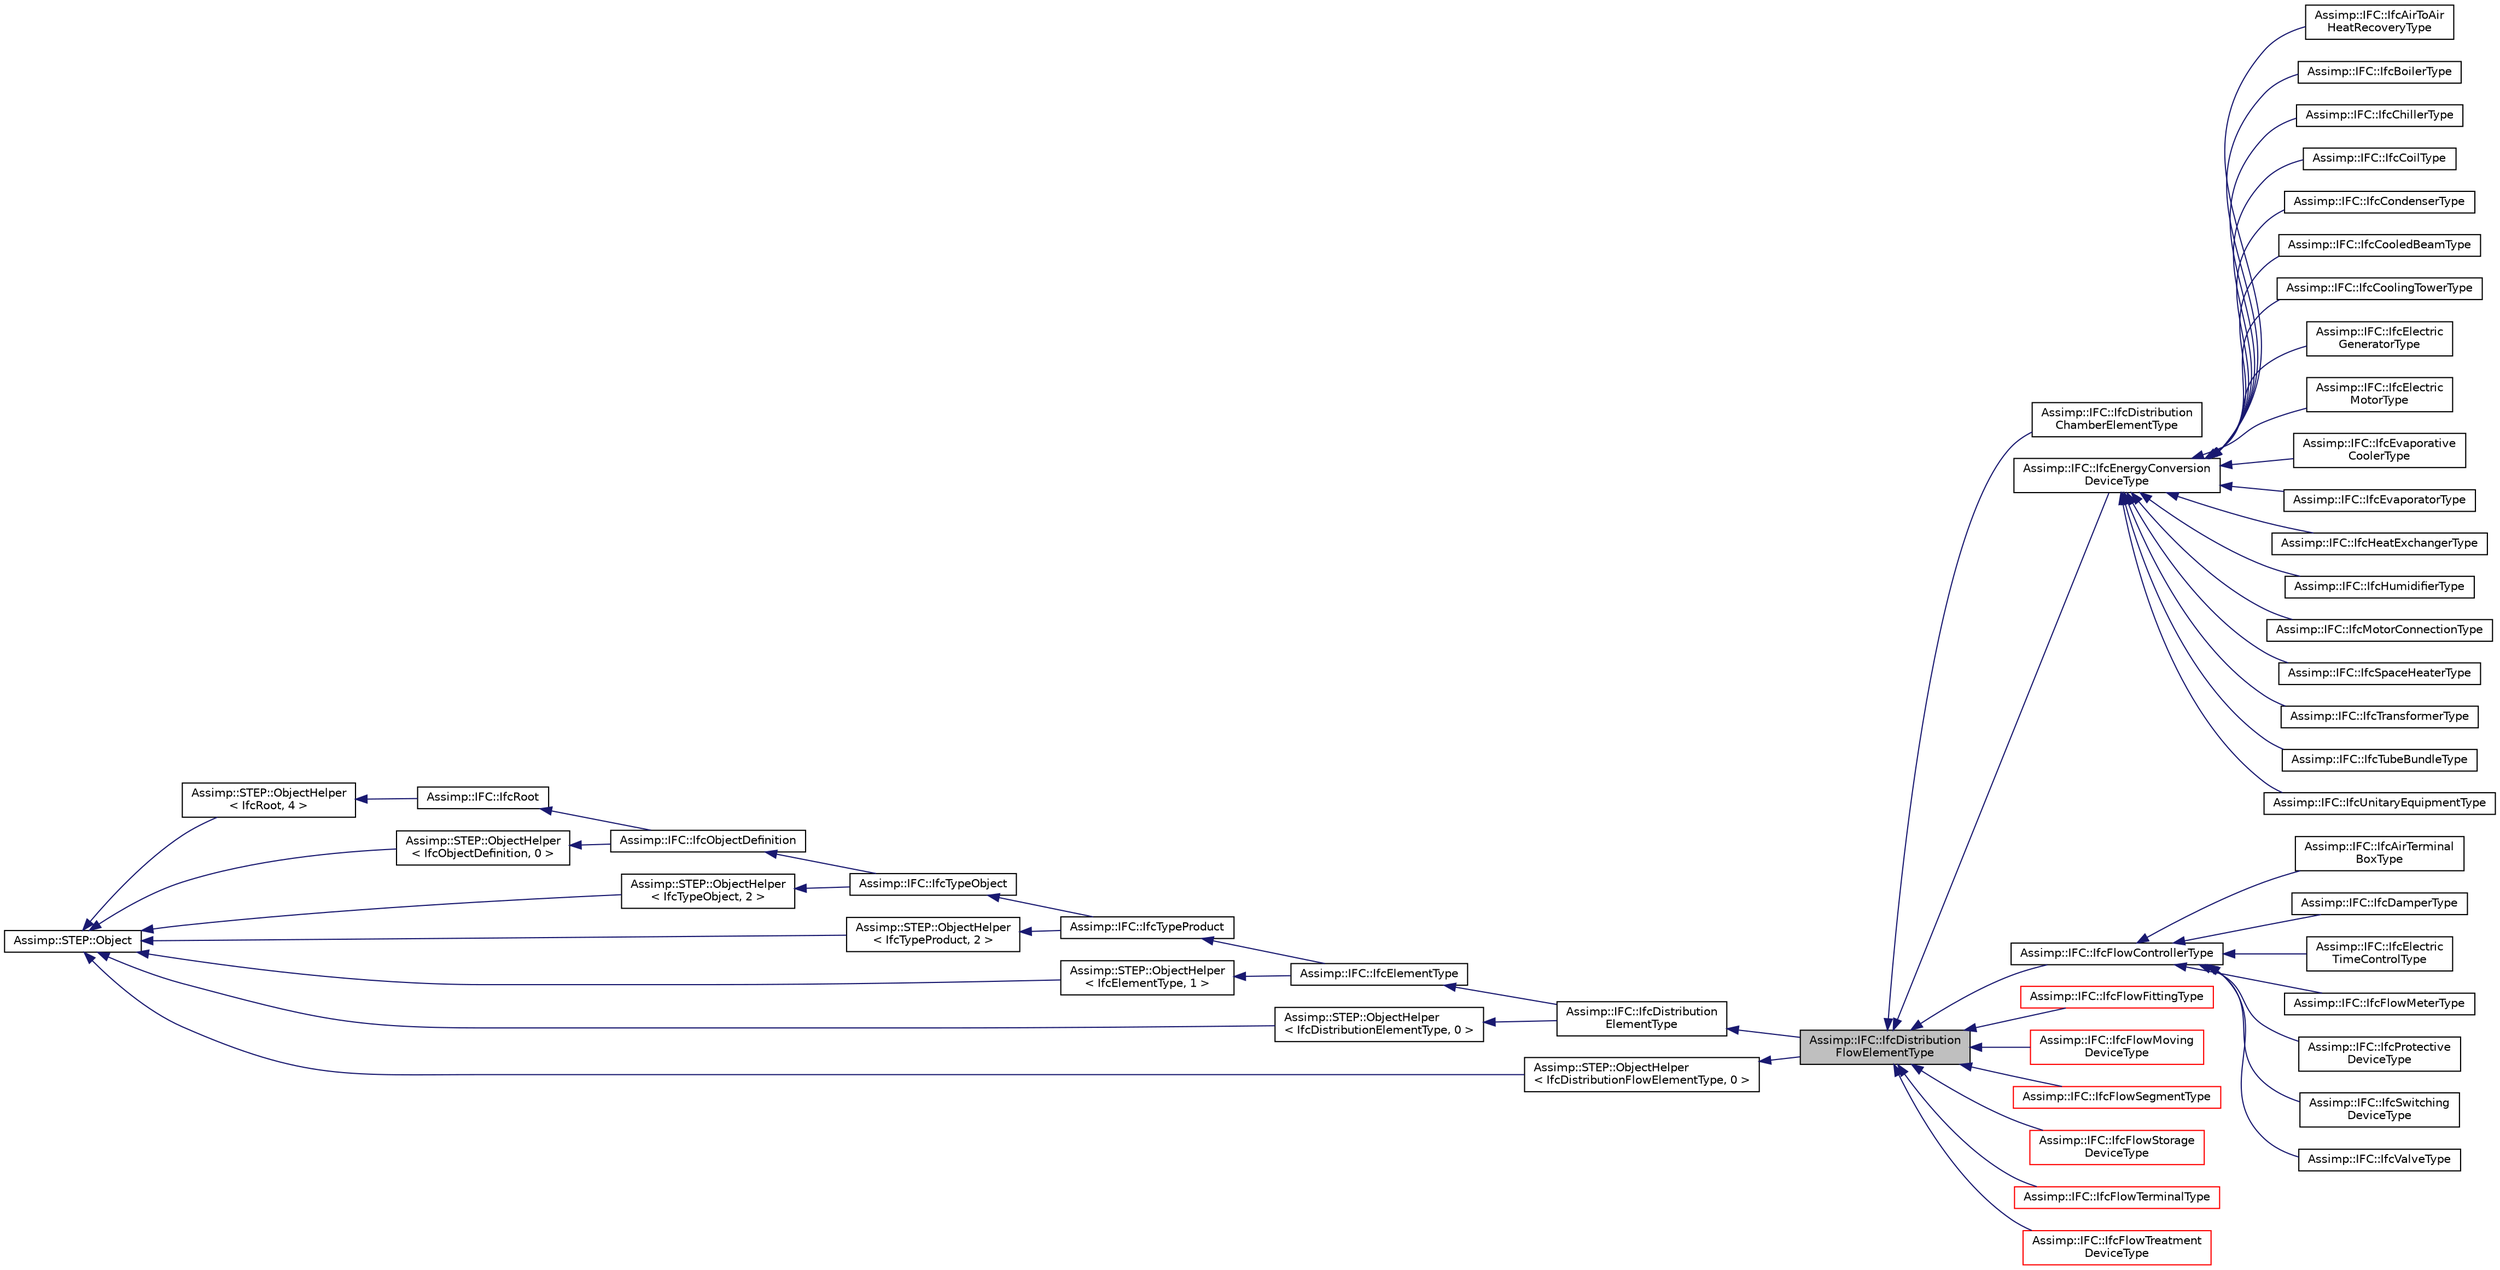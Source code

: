 digraph "Assimp::IFC::IfcDistributionFlowElementType"
{
  edge [fontname="Helvetica",fontsize="10",labelfontname="Helvetica",labelfontsize="10"];
  node [fontname="Helvetica",fontsize="10",shape=record];
  rankdir="LR";
  Node1 [label="Assimp::IFC::IfcDistribution\lFlowElementType",height=0.2,width=0.4,color="black", fillcolor="grey75", style="filled", fontcolor="black"];
  Node2 -> Node1 [dir="back",color="midnightblue",fontsize="10",style="solid"];
  Node2 [label="Assimp::IFC::IfcDistribution\lElementType",height=0.2,width=0.4,color="black", fillcolor="white", style="filled",URL="$struct_assimp_1_1_i_f_c_1_1_ifc_distribution_element_type.html"];
  Node3 -> Node2 [dir="back",color="midnightblue",fontsize="10",style="solid"];
  Node3 [label="Assimp::IFC::IfcElementType",height=0.2,width=0.4,color="black", fillcolor="white", style="filled",URL="$struct_assimp_1_1_i_f_c_1_1_ifc_element_type.html"];
  Node4 -> Node3 [dir="back",color="midnightblue",fontsize="10",style="solid"];
  Node4 [label="Assimp::IFC::IfcTypeProduct",height=0.2,width=0.4,color="black", fillcolor="white", style="filled",URL="$struct_assimp_1_1_i_f_c_1_1_ifc_type_product.html"];
  Node5 -> Node4 [dir="back",color="midnightblue",fontsize="10",style="solid"];
  Node5 [label="Assimp::IFC::IfcTypeObject",height=0.2,width=0.4,color="black", fillcolor="white", style="filled",URL="$struct_assimp_1_1_i_f_c_1_1_ifc_type_object.html"];
  Node6 -> Node5 [dir="back",color="midnightblue",fontsize="10",style="solid"];
  Node6 [label="Assimp::IFC::IfcObjectDefinition",height=0.2,width=0.4,color="black", fillcolor="white", style="filled",URL="$struct_assimp_1_1_i_f_c_1_1_ifc_object_definition.html"];
  Node7 -> Node6 [dir="back",color="midnightblue",fontsize="10",style="solid"];
  Node7 [label="Assimp::IFC::IfcRoot",height=0.2,width=0.4,color="black", fillcolor="white", style="filled",URL="$struct_assimp_1_1_i_f_c_1_1_ifc_root.html"];
  Node8 -> Node7 [dir="back",color="midnightblue",fontsize="10",style="solid"];
  Node8 [label="Assimp::STEP::ObjectHelper\l\< IfcRoot, 4 \>",height=0.2,width=0.4,color="black", fillcolor="white", style="filled",URL="$struct_assimp_1_1_s_t_e_p_1_1_object_helper.html"];
  Node9 -> Node8 [dir="back",color="midnightblue",fontsize="10",style="solid"];
  Node9 [label="Assimp::STEP::Object",height=0.2,width=0.4,color="black", fillcolor="white", style="filled",URL="$class_assimp_1_1_s_t_e_p_1_1_object.html"];
  Node10 -> Node6 [dir="back",color="midnightblue",fontsize="10",style="solid"];
  Node10 [label="Assimp::STEP::ObjectHelper\l\< IfcObjectDefinition, 0 \>",height=0.2,width=0.4,color="black", fillcolor="white", style="filled",URL="$struct_assimp_1_1_s_t_e_p_1_1_object_helper.html"];
  Node9 -> Node10 [dir="back",color="midnightblue",fontsize="10",style="solid"];
  Node11 -> Node5 [dir="back",color="midnightblue",fontsize="10",style="solid"];
  Node11 [label="Assimp::STEP::ObjectHelper\l\< IfcTypeObject, 2 \>",height=0.2,width=0.4,color="black", fillcolor="white", style="filled",URL="$struct_assimp_1_1_s_t_e_p_1_1_object_helper.html"];
  Node9 -> Node11 [dir="back",color="midnightblue",fontsize="10",style="solid"];
  Node12 -> Node4 [dir="back",color="midnightblue",fontsize="10",style="solid"];
  Node12 [label="Assimp::STEP::ObjectHelper\l\< IfcTypeProduct, 2 \>",height=0.2,width=0.4,color="black", fillcolor="white", style="filled",URL="$struct_assimp_1_1_s_t_e_p_1_1_object_helper.html"];
  Node9 -> Node12 [dir="back",color="midnightblue",fontsize="10",style="solid"];
  Node13 -> Node3 [dir="back",color="midnightblue",fontsize="10",style="solid"];
  Node13 [label="Assimp::STEP::ObjectHelper\l\< IfcElementType, 1 \>",height=0.2,width=0.4,color="black", fillcolor="white", style="filled",URL="$struct_assimp_1_1_s_t_e_p_1_1_object_helper.html"];
  Node9 -> Node13 [dir="back",color="midnightblue",fontsize="10",style="solid"];
  Node14 -> Node2 [dir="back",color="midnightblue",fontsize="10",style="solid"];
  Node14 [label="Assimp::STEP::ObjectHelper\l\< IfcDistributionElementType, 0 \>",height=0.2,width=0.4,color="black", fillcolor="white", style="filled",URL="$struct_assimp_1_1_s_t_e_p_1_1_object_helper.html"];
  Node9 -> Node14 [dir="back",color="midnightblue",fontsize="10",style="solid"];
  Node15 -> Node1 [dir="back",color="midnightblue",fontsize="10",style="solid"];
  Node15 [label="Assimp::STEP::ObjectHelper\l\< IfcDistributionFlowElementType, 0 \>",height=0.2,width=0.4,color="black", fillcolor="white", style="filled",URL="$struct_assimp_1_1_s_t_e_p_1_1_object_helper.html"];
  Node9 -> Node15 [dir="back",color="midnightblue",fontsize="10",style="solid"];
  Node1 -> Node16 [dir="back",color="midnightblue",fontsize="10",style="solid"];
  Node16 [label="Assimp::IFC::IfcDistribution\lChamberElementType",height=0.2,width=0.4,color="black", fillcolor="white", style="filled",URL="$struct_assimp_1_1_i_f_c_1_1_ifc_distribution_chamber_element_type.html"];
  Node1 -> Node17 [dir="back",color="midnightblue",fontsize="10",style="solid"];
  Node17 [label="Assimp::IFC::IfcEnergyConversion\lDeviceType",height=0.2,width=0.4,color="black", fillcolor="white", style="filled",URL="$struct_assimp_1_1_i_f_c_1_1_ifc_energy_conversion_device_type.html"];
  Node17 -> Node18 [dir="back",color="midnightblue",fontsize="10",style="solid"];
  Node18 [label="Assimp::IFC::IfcAirToAir\lHeatRecoveryType",height=0.2,width=0.4,color="black", fillcolor="white", style="filled",URL="$struct_assimp_1_1_i_f_c_1_1_ifc_air_to_air_heat_recovery_type.html"];
  Node17 -> Node19 [dir="back",color="midnightblue",fontsize="10",style="solid"];
  Node19 [label="Assimp::IFC::IfcBoilerType",height=0.2,width=0.4,color="black", fillcolor="white", style="filled",URL="$struct_assimp_1_1_i_f_c_1_1_ifc_boiler_type.html"];
  Node17 -> Node20 [dir="back",color="midnightblue",fontsize="10",style="solid"];
  Node20 [label="Assimp::IFC::IfcChillerType",height=0.2,width=0.4,color="black", fillcolor="white", style="filled",URL="$struct_assimp_1_1_i_f_c_1_1_ifc_chiller_type.html"];
  Node17 -> Node21 [dir="back",color="midnightblue",fontsize="10",style="solid"];
  Node21 [label="Assimp::IFC::IfcCoilType",height=0.2,width=0.4,color="black", fillcolor="white", style="filled",URL="$struct_assimp_1_1_i_f_c_1_1_ifc_coil_type.html"];
  Node17 -> Node22 [dir="back",color="midnightblue",fontsize="10",style="solid"];
  Node22 [label="Assimp::IFC::IfcCondenserType",height=0.2,width=0.4,color="black", fillcolor="white", style="filled",URL="$struct_assimp_1_1_i_f_c_1_1_ifc_condenser_type.html"];
  Node17 -> Node23 [dir="back",color="midnightblue",fontsize="10",style="solid"];
  Node23 [label="Assimp::IFC::IfcCooledBeamType",height=0.2,width=0.4,color="black", fillcolor="white", style="filled",URL="$struct_assimp_1_1_i_f_c_1_1_ifc_cooled_beam_type.html"];
  Node17 -> Node24 [dir="back",color="midnightblue",fontsize="10",style="solid"];
  Node24 [label="Assimp::IFC::IfcCoolingTowerType",height=0.2,width=0.4,color="black", fillcolor="white", style="filled",URL="$struct_assimp_1_1_i_f_c_1_1_ifc_cooling_tower_type.html"];
  Node17 -> Node25 [dir="back",color="midnightblue",fontsize="10",style="solid"];
  Node25 [label="Assimp::IFC::IfcElectric\lGeneratorType",height=0.2,width=0.4,color="black", fillcolor="white", style="filled",URL="$struct_assimp_1_1_i_f_c_1_1_ifc_electric_generator_type.html"];
  Node17 -> Node26 [dir="back",color="midnightblue",fontsize="10",style="solid"];
  Node26 [label="Assimp::IFC::IfcElectric\lMotorType",height=0.2,width=0.4,color="black", fillcolor="white", style="filled",URL="$struct_assimp_1_1_i_f_c_1_1_ifc_electric_motor_type.html"];
  Node17 -> Node27 [dir="back",color="midnightblue",fontsize="10",style="solid"];
  Node27 [label="Assimp::IFC::IfcEvaporative\lCoolerType",height=0.2,width=0.4,color="black", fillcolor="white", style="filled",URL="$struct_assimp_1_1_i_f_c_1_1_ifc_evaporative_cooler_type.html"];
  Node17 -> Node28 [dir="back",color="midnightblue",fontsize="10",style="solid"];
  Node28 [label="Assimp::IFC::IfcEvaporatorType",height=0.2,width=0.4,color="black", fillcolor="white", style="filled",URL="$struct_assimp_1_1_i_f_c_1_1_ifc_evaporator_type.html"];
  Node17 -> Node29 [dir="back",color="midnightblue",fontsize="10",style="solid"];
  Node29 [label="Assimp::IFC::IfcHeatExchangerType",height=0.2,width=0.4,color="black", fillcolor="white", style="filled",URL="$struct_assimp_1_1_i_f_c_1_1_ifc_heat_exchanger_type.html"];
  Node17 -> Node30 [dir="back",color="midnightblue",fontsize="10",style="solid"];
  Node30 [label="Assimp::IFC::IfcHumidifierType",height=0.2,width=0.4,color="black", fillcolor="white", style="filled",URL="$struct_assimp_1_1_i_f_c_1_1_ifc_humidifier_type.html"];
  Node17 -> Node31 [dir="back",color="midnightblue",fontsize="10",style="solid"];
  Node31 [label="Assimp::IFC::IfcMotorConnectionType",height=0.2,width=0.4,color="black", fillcolor="white", style="filled",URL="$struct_assimp_1_1_i_f_c_1_1_ifc_motor_connection_type.html"];
  Node17 -> Node32 [dir="back",color="midnightblue",fontsize="10",style="solid"];
  Node32 [label="Assimp::IFC::IfcSpaceHeaterType",height=0.2,width=0.4,color="black", fillcolor="white", style="filled",URL="$struct_assimp_1_1_i_f_c_1_1_ifc_space_heater_type.html"];
  Node17 -> Node33 [dir="back",color="midnightblue",fontsize="10",style="solid"];
  Node33 [label="Assimp::IFC::IfcTransformerType",height=0.2,width=0.4,color="black", fillcolor="white", style="filled",URL="$struct_assimp_1_1_i_f_c_1_1_ifc_transformer_type.html"];
  Node17 -> Node34 [dir="back",color="midnightblue",fontsize="10",style="solid"];
  Node34 [label="Assimp::IFC::IfcTubeBundleType",height=0.2,width=0.4,color="black", fillcolor="white", style="filled",URL="$struct_assimp_1_1_i_f_c_1_1_ifc_tube_bundle_type.html"];
  Node17 -> Node35 [dir="back",color="midnightblue",fontsize="10",style="solid"];
  Node35 [label="Assimp::IFC::IfcUnitaryEquipmentType",height=0.2,width=0.4,color="black", fillcolor="white", style="filled",URL="$struct_assimp_1_1_i_f_c_1_1_ifc_unitary_equipment_type.html"];
  Node1 -> Node36 [dir="back",color="midnightblue",fontsize="10",style="solid"];
  Node36 [label="Assimp::IFC::IfcFlowControllerType",height=0.2,width=0.4,color="black", fillcolor="white", style="filled",URL="$struct_assimp_1_1_i_f_c_1_1_ifc_flow_controller_type.html"];
  Node36 -> Node37 [dir="back",color="midnightblue",fontsize="10",style="solid"];
  Node37 [label="Assimp::IFC::IfcAirTerminal\lBoxType",height=0.2,width=0.4,color="black", fillcolor="white", style="filled",URL="$struct_assimp_1_1_i_f_c_1_1_ifc_air_terminal_box_type.html"];
  Node36 -> Node38 [dir="back",color="midnightblue",fontsize="10",style="solid"];
  Node38 [label="Assimp::IFC::IfcDamperType",height=0.2,width=0.4,color="black", fillcolor="white", style="filled",URL="$struct_assimp_1_1_i_f_c_1_1_ifc_damper_type.html"];
  Node36 -> Node39 [dir="back",color="midnightblue",fontsize="10",style="solid"];
  Node39 [label="Assimp::IFC::IfcElectric\lTimeControlType",height=0.2,width=0.4,color="black", fillcolor="white", style="filled",URL="$struct_assimp_1_1_i_f_c_1_1_ifc_electric_time_control_type.html"];
  Node36 -> Node40 [dir="back",color="midnightblue",fontsize="10",style="solid"];
  Node40 [label="Assimp::IFC::IfcFlowMeterType",height=0.2,width=0.4,color="black", fillcolor="white", style="filled",URL="$struct_assimp_1_1_i_f_c_1_1_ifc_flow_meter_type.html"];
  Node36 -> Node41 [dir="back",color="midnightblue",fontsize="10",style="solid"];
  Node41 [label="Assimp::IFC::IfcProtective\lDeviceType",height=0.2,width=0.4,color="black", fillcolor="white", style="filled",URL="$struct_assimp_1_1_i_f_c_1_1_ifc_protective_device_type.html"];
  Node36 -> Node42 [dir="back",color="midnightblue",fontsize="10",style="solid"];
  Node42 [label="Assimp::IFC::IfcSwitching\lDeviceType",height=0.2,width=0.4,color="black", fillcolor="white", style="filled",URL="$struct_assimp_1_1_i_f_c_1_1_ifc_switching_device_type.html"];
  Node36 -> Node43 [dir="back",color="midnightblue",fontsize="10",style="solid"];
  Node43 [label="Assimp::IFC::IfcValveType",height=0.2,width=0.4,color="black", fillcolor="white", style="filled",URL="$struct_assimp_1_1_i_f_c_1_1_ifc_valve_type.html"];
  Node1 -> Node44 [dir="back",color="midnightblue",fontsize="10",style="solid"];
  Node44 [label="Assimp::IFC::IfcFlowFittingType",height=0.2,width=0.4,color="red", fillcolor="white", style="filled",URL="$struct_assimp_1_1_i_f_c_1_1_ifc_flow_fitting_type.html"];
  Node1 -> Node45 [dir="back",color="midnightblue",fontsize="10",style="solid"];
  Node45 [label="Assimp::IFC::IfcFlowMoving\lDeviceType",height=0.2,width=0.4,color="red", fillcolor="white", style="filled",URL="$struct_assimp_1_1_i_f_c_1_1_ifc_flow_moving_device_type.html"];
  Node1 -> Node46 [dir="back",color="midnightblue",fontsize="10",style="solid"];
  Node46 [label="Assimp::IFC::IfcFlowSegmentType",height=0.2,width=0.4,color="red", fillcolor="white", style="filled",URL="$struct_assimp_1_1_i_f_c_1_1_ifc_flow_segment_type.html"];
  Node1 -> Node47 [dir="back",color="midnightblue",fontsize="10",style="solid"];
  Node47 [label="Assimp::IFC::IfcFlowStorage\lDeviceType",height=0.2,width=0.4,color="red", fillcolor="white", style="filled",URL="$struct_assimp_1_1_i_f_c_1_1_ifc_flow_storage_device_type.html"];
  Node1 -> Node48 [dir="back",color="midnightblue",fontsize="10",style="solid"];
  Node48 [label="Assimp::IFC::IfcFlowTerminalType",height=0.2,width=0.4,color="red", fillcolor="white", style="filled",URL="$struct_assimp_1_1_i_f_c_1_1_ifc_flow_terminal_type.html"];
  Node1 -> Node49 [dir="back",color="midnightblue",fontsize="10",style="solid"];
  Node49 [label="Assimp::IFC::IfcFlowTreatment\lDeviceType",height=0.2,width=0.4,color="red", fillcolor="white", style="filled",URL="$struct_assimp_1_1_i_f_c_1_1_ifc_flow_treatment_device_type.html"];
}
